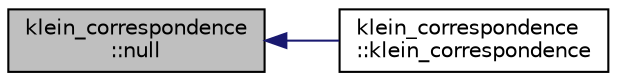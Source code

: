 digraph "klein_correspondence::null"
{
  edge [fontname="Helvetica",fontsize="10",labelfontname="Helvetica",labelfontsize="10"];
  node [fontname="Helvetica",fontsize="10",shape=record];
  rankdir="LR";
  Node108 [label="klein_correspondence\l::null",height=0.2,width=0.4,color="black", fillcolor="grey75", style="filled", fontcolor="black"];
  Node108 -> Node109 [dir="back",color="midnightblue",fontsize="10",style="solid",fontname="Helvetica"];
  Node109 [label="klein_correspondence\l::klein_correspondence",height=0.2,width=0.4,color="black", fillcolor="white", style="filled",URL="$d7/d99/classklein__correspondence.html#adeeae8021b4f43add6f21d6b726bf06b"];
}
